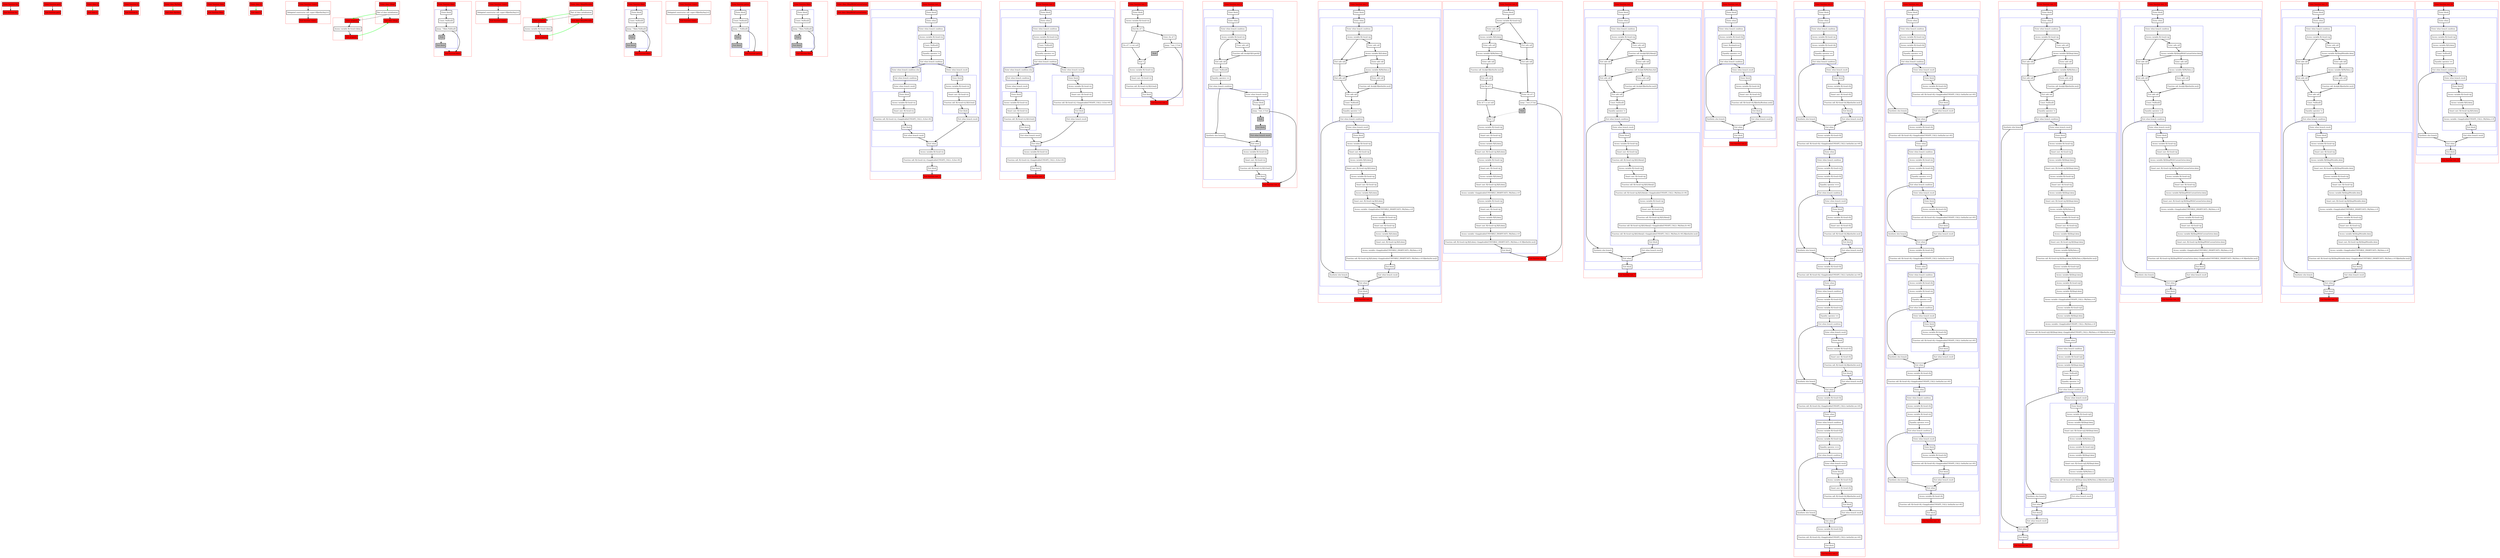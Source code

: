 digraph nullability_kt {
    graph [nodesep=3]
    node [shape=box penwidth=2]
    edge [penwidth=2]

    subgraph cluster_0 {
        color=red
        0 [label="Enter function foo" style="filled" fillcolor=red];
        1 [label="Exit function foo" style="filled" fillcolor=red];
    }
    0 -> {1};

    subgraph cluster_1 {
        color=red
        2 [label="Enter function getA" style="filled" fillcolor=red];
        3 [label="Exit function getA" style="filled" fillcolor=red];
    }
    2 -> {3};

    subgraph cluster_2 {
        color=red
        4 [label="Enter class A" style="filled" fillcolor=red];
        5 [label="Exit class A" style="filled" fillcolor=red];
    }
    4 -> {5} [color=green];

    subgraph cluster_3 {
        color=red
        6 [label="Enter function fs" style="filled" fillcolor=red];
        7 [label="Exit function fs" style="filled" fillcolor=red];
    }
    6 -> {7};

    subgraph cluster_4 {
        color=red
        8 [label="Enter class MyData" style="filled" fillcolor=red];
        9 [label="Exit class MyData" style="filled" fillcolor=red];
    }
    8 -> {9} [color=green];

    subgraph cluster_5 {
        color=red
        10 [label="Enter function fdata" style="filled" fillcolor=red];
        11 [label="Exit function fdata" style="filled" fillcolor=red];
    }
    10 -> {11};

    subgraph cluster_6 {
        color=red
        12 [label="Enter class Q" style="filled" fillcolor=red];
        13 [label="Exit class Q" style="filled" fillcolor=red];
    }
    12 -> {13} [color=green];

    subgraph cluster_7 {
        color=red
        14 [label="Enter function <init>" style="filled" fillcolor=red];
        15 [label="Delegated constructor call: super<R|kotlin/Any|>()"];
        16 [label="Exit function <init>" style="filled" fillcolor=red];
    }
    14 -> {15};
    15 -> {16};

    subgraph cluster_8 {
        color=red
        17 [label="Enter property" style="filled" fillcolor=red];
        18 [label="Access variable R|<local>/data|"];
        19 [label="Exit property" style="filled" fillcolor=red];
    }
    17 -> {18};
    18 -> {19};
    19 -> {29} [color=green];

    subgraph cluster_9 {
        color=red
        20 [label="Enter function fdata" style="filled" fillcolor=red];
        subgraph cluster_10 {
            color=blue
            21 [label="Enter block"];
            22 [label="Const: Null(null)"];
            23 [label="Jump: ^fdata Null(null)"];
            24 [label="Stub" style="filled" fillcolor=gray];
            25 [label="Exit block" style="filled" fillcolor=gray];
        }
        26 [label="Exit function fdata" style="filled" fillcolor=red];
    }
    20 -> {21};
    21 -> {22};
    22 -> {23};
    23 -> {26};
    23 -> {24} [style=dotted];
    24 -> {25} [style=dotted];
    25 -> {26} [style=dotted];

    subgraph cluster_11 {
        color=red
        27 [label="Enter class QImpl" style="filled" fillcolor=red];
        28 [label="Part of class initialization"];
        29 [label="Exit class QImpl" style="filled" fillcolor=red];
    }
    27 -> {28} [color=green];
    28 -> {29} [style=dotted];
    28 -> {17} [color=green];
    28 -> {17} [style=dashed];

    subgraph cluster_12 {
        color=red
        30 [label="Enter function <init>" style="filled" fillcolor=red];
        31 [label="Delegated constructor call: super<R|kotlin/Any|>()"];
        32 [label="Exit function <init>" style="filled" fillcolor=red];
    }
    30 -> {31};
    31 -> {32};

    subgraph cluster_13 {
        color=red
        33 [label="Enter property" style="filled" fillcolor=red];
        34 [label="Access variable R|<local>/data|"];
        35 [label="Exit property" style="filled" fillcolor=red];
    }
    33 -> {34};
    34 -> {35};
    35 -> {45} [color=green];

    subgraph cluster_14 {
        color=red
        36 [label="Enter function fdata" style="filled" fillcolor=red];
        subgraph cluster_15 {
            color=blue
            37 [label="Enter block"];
            38 [label="Const: Null(null)"];
            39 [label="Jump: ^fdata Null(null)"];
            40 [label="Stub" style="filled" fillcolor=gray];
            41 [label="Exit block" style="filled" fillcolor=gray];
        }
        42 [label="Exit function fdata" style="filled" fillcolor=red];
    }
    36 -> {37};
    37 -> {38};
    38 -> {39};
    39 -> {42};
    39 -> {40} [style=dotted];
    40 -> {41} [style=dotted];
    41 -> {42} [style=dotted];

    subgraph cluster_16 {
        color=red
        43 [label="Enter class QImplMutable" style="filled" fillcolor=red];
        44 [label="Part of class initialization"];
        45 [label="Exit class QImplMutable" style="filled" fillcolor=red];
    }
    43 -> {44} [color=green];
    44 -> {45} [style=dotted];
    44 -> {33} [color=green];
    44 -> {33} [style=dashed];

    subgraph cluster_17 {
        color=red
        46 [label="Enter function <init>" style="filled" fillcolor=red];
        47 [label="Delegated constructor call: super<R|kotlin/Any|>()"];
        48 [label="Exit function <init>" style="filled" fillcolor=red];
    }
    46 -> {47};
    47 -> {48};

    subgraph cluster_18 {
        color=red
        49 [label="Enter function getter" style="filled" fillcolor=red];
        subgraph cluster_19 {
            color=blue
            50 [label="Enter block"];
            51 [label="Const: Null(null)"];
            52 [label="Jump: ^ Null(null)"];
            53 [label="Stub" style="filled" fillcolor=gray];
            54 [label="Exit block" style="filled" fillcolor=gray];
        }
        55 [label="Exit function getter" style="filled" fillcolor=red];
    }
    49 -> {50};
    50 -> {51};
    51 -> {52};
    52 -> {55};
    52 -> {53} [style=dotted];
    53 -> {54} [style=dotted];
    54 -> {55} [style=dotted];

    subgraph cluster_20 {
        color=red
        56 [label="Enter function fdata" style="filled" fillcolor=red];
        subgraph cluster_21 {
            color=blue
            57 [label="Enter block"];
            58 [label="Const: Null(null)"];
            59 [label="Jump: ^fdata Null(null)"];
            60 [label="Stub" style="filled" fillcolor=gray];
            61 [label="Exit block" style="filled" fillcolor=gray];
        }
        62 [label="Exit function fdata" style="filled" fillcolor=red];
    }
    56 -> {57};
    57 -> {58};
    58 -> {59};
    59 -> {62};
    59 -> {60} [style=dotted];
    60 -> {61} [style=dotted];
    61 -> {62} [style=dotted];

    subgraph cluster_22 {
        color=red
        63 [label="Enter class QImplWithCustomGetter" style="filled" fillcolor=red];
        64 [label="Exit class QImplWithCustomGetter" style="filled" fillcolor=red];
    }
    63 -> {64} [color=green];

    subgraph cluster_23 {
        color=red
        65 [label="Enter function test_1" style="filled" fillcolor=red];
        subgraph cluster_24 {
            color=blue
            66 [label="Enter block"];
            subgraph cluster_25 {
                color=blue
                67 [label="Enter when"];
                subgraph cluster_26 {
                    color=blue
                    68 [label="Enter when branch condition "];
                    69 [label="Access variable R|<local>/x|"];
                    70 [label="Const: Null(null)"];
                    71 [label="Equality operator !="];
                    72 [label="Exit when branch condition"];
                }
                subgraph cluster_27 {
                    color=blue
                    73 [label="Enter when branch condition else"];
                    74 [label="Exit when branch condition"];
                }
                75 [label="Enter when branch result"];
                subgraph cluster_28 {
                    color=blue
                    76 [label="Enter block"];
                    77 [label="Access variable R|<local>/x|"];
                    78 [label="Smart cast: R|<local>/x|"];
                    79 [label="Function call: R|<local>/x|.<Inapplicable(UNSAFE_CALL): /A.foo>#()"];
                    80 [label="Exit block"];
                }
                81 [label="Exit when branch result"];
                82 [label="Enter when branch result"];
                subgraph cluster_29 {
                    color=blue
                    83 [label="Enter block"];
                    84 [label="Access variable R|<local>/x|"];
                    85 [label="Smart cast: R|<local>/x|"];
                    86 [label="Function call: R|<local>/x|.R|/A.foo|()"];
                    87 [label="Exit block"];
                }
                88 [label="Exit when branch result"];
                89 [label="Exit when"];
            }
            90 [label="Access variable R|<local>/x|"];
            91 [label="Function call: R|<local>/x|.<Inapplicable(UNSAFE_CALL): /A.foo>#()"];
            92 [label="Exit block"];
        }
        93 [label="Exit function test_1" style="filled" fillcolor=red];
    }
    65 -> {66};
    66 -> {67};
    67 -> {68};
    68 -> {69};
    69 -> {70};
    70 -> {71};
    71 -> {72};
    72 -> {82 73};
    73 -> {74};
    74 -> {75};
    75 -> {76};
    76 -> {77};
    77 -> {78};
    78 -> {79};
    79 -> {80};
    80 -> {81};
    81 -> {89};
    82 -> {83};
    83 -> {84};
    84 -> {85};
    85 -> {86};
    86 -> {87};
    87 -> {88};
    88 -> {89};
    89 -> {90};
    90 -> {91};
    91 -> {92};
    92 -> {93};

    subgraph cluster_30 {
        color=red
        94 [label="Enter function test_2" style="filled" fillcolor=red];
        subgraph cluster_31 {
            color=blue
            95 [label="Enter block"];
            subgraph cluster_32 {
                color=blue
                96 [label="Enter when"];
                subgraph cluster_33 {
                    color=blue
                    97 [label="Enter when branch condition "];
                    98 [label="Access variable R|<local>/x|"];
                    99 [label="Const: Null(null)"];
                    100 [label="Equality operator =="];
                    101 [label="Exit when branch condition"];
                }
                subgraph cluster_34 {
                    color=blue
                    102 [label="Enter when branch condition else"];
                    103 [label="Exit when branch condition"];
                }
                104 [label="Enter when branch result"];
                subgraph cluster_35 {
                    color=blue
                    105 [label="Enter block"];
                    106 [label="Access variable R|<local>/x|"];
                    107 [label="Smart cast: R|<local>/x|"];
                    108 [label="Function call: R|<local>/x|.R|/A.foo|()"];
                    109 [label="Exit block"];
                }
                110 [label="Exit when branch result"];
                111 [label="Enter when branch result"];
                subgraph cluster_36 {
                    color=blue
                    112 [label="Enter block"];
                    113 [label="Access variable R|<local>/x|"];
                    114 [label="Smart cast: R|<local>/x|"];
                    115 [label="Function call: R|<local>/x|.<Inapplicable(UNSAFE_CALL): /A.foo>#()"];
                    116 [label="Exit block"];
                }
                117 [label="Exit when branch result"];
                118 [label="Exit when"];
            }
            119 [label="Access variable R|<local>/x|"];
            120 [label="Function call: R|<local>/x|.<Inapplicable(UNSAFE_CALL): /A.foo>#()"];
            121 [label="Exit block"];
        }
        122 [label="Exit function test_2" style="filled" fillcolor=red];
    }
    94 -> {95};
    95 -> {96};
    96 -> {97};
    97 -> {98};
    98 -> {99};
    99 -> {100};
    100 -> {101};
    101 -> {111 102};
    102 -> {103};
    103 -> {104};
    104 -> {105};
    105 -> {106};
    106 -> {107};
    107 -> {108};
    108 -> {109};
    109 -> {110};
    110 -> {118};
    111 -> {112};
    112 -> {113};
    113 -> {114};
    114 -> {115};
    115 -> {116};
    116 -> {117};
    117 -> {118};
    118 -> {119};
    119 -> {120};
    120 -> {121};
    121 -> {122};

    subgraph cluster_37 {
        color=red
        123 [label="Enter function test_3" style="filled" fillcolor=red];
        subgraph cluster_38 {
            color=blue
            124 [label="Enter block"];
            125 [label="Access variable R|<local>/x|"];
            126 [label="Exit lhs of ?:"];
            127 [label="Enter rhs of ?:"];
            128 [label="Jump: ^test_3 Unit"];
            129 [label="Stub" style="filled" fillcolor=gray];
            130 [label="Lhs of ?: is not null"];
            131 [label="Exit ?:"];
            132 [label="Access variable R|<local>/x|"];
            133 [label="Smart cast: R|<local>/x|"];
            134 [label="Function call: R|<local>/x|.R|/A.foo|()"];
            135 [label="Exit block"];
        }
        136 [label="Exit function test_3" style="filled" fillcolor=red];
    }
    123 -> {124};
    124 -> {125};
    125 -> {126};
    126 -> {130 127};
    127 -> {128};
    128 -> {136};
    128 -> {129} [style=dotted];
    129 -> {131} [style=dotted];
    130 -> {131};
    131 -> {132};
    132 -> {133};
    133 -> {134};
    134 -> {135};
    135 -> {136};

    subgraph cluster_39 {
        color=red
        137 [label="Enter function test_4" style="filled" fillcolor=red];
        subgraph cluster_40 {
            color=blue
            138 [label="Enter block"];
            subgraph cluster_41 {
                color=blue
                139 [label="Enter when"];
                subgraph cluster_42 {
                    color=blue
                    140 [label="Enter when branch condition "];
                    141 [label="Access variable R|<local>/x|"];
                    142 [label="Enter safe call"];
                    143 [label="Function call: $subj$.R|/A.getA|()"];
                    144 [label="Exit safe call"];
                    145 [label="Const: Null(null)"];
                    146 [label="Equality operator =="];
                    147 [label="Exit when branch condition"];
                }
                148 [label="Synthetic else branch"];
                149 [label="Enter when branch result"];
                subgraph cluster_43 {
                    color=blue
                    150 [label="Enter block"];
                    151 [label="Jump: ^test_4 Unit"];
                    152 [label="Stub" style="filled" fillcolor=gray];
                    153 [label="Exit block" style="filled" fillcolor=gray];
                }
                154 [label="Exit when branch result" style="filled" fillcolor=gray];
                155 [label="Exit when"];
            }
            156 [label="Access variable R|<local>/x|"];
            157 [label="Smart cast: R|<local>/x|"];
            158 [label="Function call: R|<local>/x|.R|/A.foo|()"];
            159 [label="Exit block"];
        }
        160 [label="Exit function test_4" style="filled" fillcolor=red];
    }
    137 -> {138};
    138 -> {139};
    139 -> {140};
    140 -> {141};
    141 -> {142 144};
    142 -> {143};
    143 -> {144};
    144 -> {145};
    145 -> {146};
    146 -> {147};
    147 -> {149 148};
    148 -> {155};
    149 -> {150};
    150 -> {151};
    151 -> {160};
    151 -> {152} [style=dotted];
    152 -> {153} [style=dotted];
    153 -> {154} [style=dotted];
    154 -> {155} [style=dotted];
    155 -> {156};
    156 -> {157};
    157 -> {158};
    158 -> {159};
    159 -> {160};

    subgraph cluster_44 {
        color=red
        161 [label="Enter function test_5" style="filled" fillcolor=red];
        subgraph cluster_45 {
            color=blue
            162 [label="Enter block"];
            subgraph cluster_46 {
                color=blue
                163 [label="Enter when"];
                subgraph cluster_47 {
                    color=blue
                    164 [label="Enter when branch condition "];
                    165 [label="Access variable R|<local>/q|"];
                    166 [label="Enter safe call"];
                    167 [label="Access variable R|/Q.data|"];
                    168 [label="Enter safe call"];
                    169 [label="Access variable R|/MyData.s|"];
                    170 [label="Enter safe call"];
                    171 [label="Function call: $subj$.R|kotlin/Int.inc|()"];
                    172 [label="Exit safe call"];
                    173 [label="Exit safe call"];
                    174 [label="Exit safe call"];
                    175 [label="Const: Null(null)"];
                    176 [label="Equality operator !="];
                    177 [label="Exit when branch condition"];
                }
                178 [label="Synthetic else branch"];
                179 [label="Enter when branch result"];
                subgraph cluster_48 {
                    color=blue
                    180 [label="Enter block"];
                    181 [label="Access variable R|<local>/q|"];
                    182 [label="Smart cast: R|<local>/q|"];
                    183 [label="Access variable R|/Q.data|"];
                    184 [label="Smart cast: R|<local>/q|.R|/Q.data|"];
                    185 [label="Access variable R|<local>/q|"];
                    186 [label="Smart cast: R|<local>/q|"];
                    187 [label="Access variable R|/Q.data|"];
                    188 [label="Smart cast: R|<local>/q|.R|/Q.data|"];
                    189 [label="Access variable <Inapplicable(UNSTABLE_SMARTCAST): /MyData.s>#"];
                    190 [label="Access variable R|<local>/q|"];
                    191 [label="Smart cast: R|<local>/q|"];
                    192 [label="Access variable R|/Q.data|"];
                    193 [label="Smart cast: R|<local>/q|.R|/Q.data|"];
                    194 [label="Access variable <Inapplicable(UNSTABLE_SMARTCAST): /MyData.s>#"];
                    195 [label="Function call: R|<local>/q|.R|/Q.data|.<Inapplicable(UNSTABLE_SMARTCAST): /MyData.s>#.R|kotlin/Int.inc|()"];
                    196 [label="Exit block"];
                }
                197 [label="Exit when branch result"];
                198 [label="Exit when"];
            }
            199 [label="Exit block"];
        }
        200 [label="Exit function test_5" style="filled" fillcolor=red];
    }
    161 -> {162};
    162 -> {163};
    163 -> {164};
    164 -> {165};
    165 -> {166 172};
    166 -> {167};
    167 -> {172 168};
    168 -> {169};
    169 -> {173 170};
    170 -> {171};
    171 -> {174};
    172 -> {173};
    173 -> {174};
    174 -> {175};
    175 -> {176};
    176 -> {177};
    177 -> {179 178};
    178 -> {198};
    179 -> {180};
    180 -> {181};
    181 -> {182};
    182 -> {183};
    183 -> {184};
    184 -> {185};
    185 -> {186};
    186 -> {187};
    187 -> {188};
    188 -> {189};
    189 -> {190};
    190 -> {191};
    191 -> {192};
    192 -> {193};
    193 -> {194};
    194 -> {195};
    195 -> {196};
    196 -> {197};
    197 -> {198};
    198 -> {199};
    199 -> {200};

    subgraph cluster_49 {
        color=red
        201 [label="Enter function test_6" style="filled" fillcolor=red];
        subgraph cluster_50 {
            color=blue
            202 [label="Enter block"];
            203 [label="Access variable R|<local>/q|"];
            204 [label="Enter safe call"];
            205 [label="Access variable R|/Q.data|"];
            206 [label="Enter safe call"];
            207 [label="Access variable R|/MyData.s|"];
            208 [label="Enter safe call"];
            209 [label="Function call: $subj$.R|kotlin/Int.inc|()"];
            210 [label="Exit safe call"];
            211 [label="Exit lhs of ?:"];
            212 [label="Lhs of ?: is not null"];
            213 [label="Exit safe call"];
            214 [label="Exit safe call"];
            215 [label="Enter rhs of ?:"];
            216 [label="Jump: ^test_6 Unit"];
            217 [label="Stub" style="filled" fillcolor=gray];
            218 [label="Exit ?:"];
            219 [label="Access variable R|<local>/q|"];
            220 [label="Smart cast: R|<local>/q|"];
            221 [label="Access variable R|/Q.data|"];
            222 [label="Smart cast: R|<local>/q|.R|/Q.data|"];
            223 [label="Access variable R|<local>/q|"];
            224 [label="Smart cast: R|<local>/q|"];
            225 [label="Access variable R|/Q.data|"];
            226 [label="Smart cast: R|<local>/q|.R|/Q.data|"];
            227 [label="Access variable <Inapplicable(UNSTABLE_SMARTCAST): /MyData.s>#"];
            228 [label="Access variable R|<local>/q|"];
            229 [label="Smart cast: R|<local>/q|"];
            230 [label="Access variable R|/Q.data|"];
            231 [label="Smart cast: R|<local>/q|.R|/Q.data|"];
            232 [label="Access variable <Inapplicable(UNSTABLE_SMARTCAST): /MyData.s>#"];
            233 [label="Function call: R|<local>/q|.R|/Q.data|.<Inapplicable(UNSTABLE_SMARTCAST): /MyData.s>#.R|kotlin/Int.inc|()"];
            234 [label="Exit block"];
        }
        235 [label="Exit function test_6" style="filled" fillcolor=red];
    }
    201 -> {202};
    202 -> {203};
    203 -> {204 213};
    204 -> {205};
    205 -> {213 206};
    206 -> {207};
    207 -> {214 208};
    208 -> {209};
    209 -> {210};
    210 -> {211};
    211 -> {212 215};
    212 -> {218};
    213 -> {214};
    214 -> {215};
    215 -> {216};
    216 -> {235};
    216 -> {217} [style=dotted];
    217 -> {218} [style=dotted];
    218 -> {219};
    219 -> {220};
    220 -> {221};
    221 -> {222};
    222 -> {223};
    223 -> {224};
    224 -> {225};
    225 -> {226};
    226 -> {227};
    227 -> {228};
    228 -> {229};
    229 -> {230};
    230 -> {231};
    231 -> {232};
    232 -> {233};
    233 -> {234};
    234 -> {235};

    subgraph cluster_51 {
        color=red
        236 [label="Enter function test_7" style="filled" fillcolor=red];
        subgraph cluster_52 {
            color=blue
            237 [label="Enter block"];
            subgraph cluster_53 {
                color=blue
                238 [label="Enter when"];
                subgraph cluster_54 {
                    color=blue
                    239 [label="Enter when branch condition "];
                    240 [label="Access variable R|<local>/q|"];
                    241 [label="Enter safe call"];
                    242 [label="Function call: $subj$.R|/Q.fdata|()"];
                    243 [label="Enter safe call"];
                    244 [label="Function call: $subj$.R|/MyData.fs|()"];
                    245 [label="Enter safe call"];
                    246 [label="Function call: $subj$.R|kotlin/Int.inc|()"];
                    247 [label="Exit safe call"];
                    248 [label="Exit safe call"];
                    249 [label="Exit safe call"];
                    250 [label="Const: Null(null)"];
                    251 [label="Equality operator !="];
                    252 [label="Exit when branch condition"];
                }
                253 [label="Synthetic else branch"];
                254 [label="Enter when branch result"];
                subgraph cluster_55 {
                    color=blue
                    255 [label="Enter block"];
                    256 [label="Access variable R|<local>/q|"];
                    257 [label="Smart cast: R|<local>/q|"];
                    258 [label="Function call: R|<local>/q|.R|/Q.fdata|()"];
                    259 [label="Access variable R|<local>/q|"];
                    260 [label="Smart cast: R|<local>/q|"];
                    261 [label="Function call: R|<local>/q|.R|/Q.fdata|()"];
                    262 [label="Function call: R|<local>/q|.R|/Q.fdata|().<Inapplicable(UNSAFE_CALL): /MyData.fs>#()"];
                    263 [label="Access variable R|<local>/q|"];
                    264 [label="Smart cast: R|<local>/q|"];
                    265 [label="Function call: R|<local>/q|.R|/Q.fdata|()"];
                    266 [label="Function call: R|<local>/q|.R|/Q.fdata|().<Inapplicable(UNSAFE_CALL): /MyData.fs>#()"];
                    267 [label="Function call: R|<local>/q|.R|/Q.fdata|().<Inapplicable(UNSAFE_CALL): /MyData.fs>#().R|kotlin/Int.inc|()"];
                    268 [label="Exit block"];
                }
                269 [label="Exit when branch result"];
                270 [label="Exit when"];
            }
            271 [label="Exit block"];
        }
        272 [label="Exit function test_7" style="filled" fillcolor=red];
    }
    236 -> {237};
    237 -> {238};
    238 -> {239};
    239 -> {240};
    240 -> {241 247};
    241 -> {242};
    242 -> {247 243};
    243 -> {244};
    244 -> {248 245};
    245 -> {246};
    246 -> {249};
    247 -> {248};
    248 -> {249};
    249 -> {250};
    250 -> {251};
    251 -> {252};
    252 -> {254 253};
    253 -> {270};
    254 -> {255};
    255 -> {256};
    256 -> {257};
    257 -> {258};
    258 -> {259};
    259 -> {260};
    260 -> {261};
    261 -> {262};
    262 -> {263};
    263 -> {264};
    264 -> {265};
    265 -> {266};
    266 -> {267};
    267 -> {268};
    268 -> {269};
    269 -> {270};
    270 -> {271};
    271 -> {272};

    subgraph cluster_56 {
        color=red
        273 [label="Enter function test_8" style="filled" fillcolor=red];
        subgraph cluster_57 {
            color=blue
            274 [label="Enter block"];
            subgraph cluster_58 {
                color=blue
                275 [label="Enter when"];
                subgraph cluster_59 {
                    color=blue
                    276 [label="Enter when branch condition "];
                    277 [label="Access variable R|<local>/b|"];
                    278 [label="Const: Boolean(true)"];
                    279 [label="Equality operator =="];
                    280 [label="Exit when branch condition"];
                }
                281 [label="Synthetic else branch"];
                282 [label="Enter when branch result"];
                subgraph cluster_60 {
                    color=blue
                    283 [label="Enter block"];
                    284 [label="Access variable R|<local>/b|"];
                    285 [label="Smart cast: R|<local>/b|"];
                    286 [label="Function call: R|<local>/b|.R|kotlin/Boolean.not|()"];
                    287 [label="Exit block"];
                }
                288 [label="Exit when branch result"];
                289 [label="Exit when"];
            }
            290 [label="Exit block"];
        }
        291 [label="Exit function test_8" style="filled" fillcolor=red];
    }
    273 -> {274};
    274 -> {275};
    275 -> {276};
    276 -> {277};
    277 -> {278};
    278 -> {279};
    279 -> {280};
    280 -> {282 281};
    281 -> {289};
    282 -> {283};
    283 -> {284};
    284 -> {285};
    285 -> {286};
    286 -> {287};
    287 -> {288};
    288 -> {289};
    289 -> {290};
    290 -> {291};

    subgraph cluster_61 {
        color=red
        292 [label="Enter function test_9" style="filled" fillcolor=red];
        subgraph cluster_62 {
            color=blue
            293 [label="Enter block"];
            subgraph cluster_63 {
                color=blue
                294 [label="Enter when"];
                subgraph cluster_64 {
                    color=blue
                    295 [label="Enter when branch condition "];
                    296 [label="Access variable R|<local>/a|"];
                    297 [label="Access variable R|<local>/b|"];
                    298 [label="Equality operator =="];
                    299 [label="Exit when branch condition"];
                }
                300 [label="Synthetic else branch"];
                301 [label="Enter when branch result"];
                subgraph cluster_65 {
                    color=blue
                    302 [label="Enter block"];
                    303 [label="Access variable R|<local>/b|"];
                    304 [label="Smart cast: R|<local>/b|"];
                    305 [label="Function call: R|<local>/b|.R|kotlin/Int.inc|()"];
                    306 [label="Exit block"];
                }
                307 [label="Exit when branch result"];
                308 [label="Exit when"];
            }
            309 [label="Access variable R|<local>/b|"];
            310 [label="Function call: R|<local>/b|.<Inapplicable(UNSAFE_CALL): kotlin/Int.inc>#()"];
            subgraph cluster_66 {
                color=blue
                311 [label="Enter when"];
                subgraph cluster_67 {
                    color=blue
                    312 [label="Enter when branch condition "];
                    313 [label="Access variable R|<local>/a|"];
                    314 [label="Access variable R|<local>/b|"];
                    315 [label="Equality operator ==="];
                    316 [label="Exit when branch condition"];
                }
                317 [label="Synthetic else branch"];
                318 [label="Enter when branch result"];
                subgraph cluster_68 {
                    color=blue
                    319 [label="Enter block"];
                    320 [label="Access variable R|<local>/b|"];
                    321 [label="Smart cast: R|<local>/b|"];
                    322 [label="Function call: R|<local>/b|.R|kotlin/Int.inc|()"];
                    323 [label="Exit block"];
                }
                324 [label="Exit when branch result"];
                325 [label="Exit when"];
            }
            326 [label="Access variable R|<local>/b|"];
            327 [label="Function call: R|<local>/b|.<Inapplicable(UNSAFE_CALL): kotlin/Int.inc>#()"];
            subgraph cluster_69 {
                color=blue
                328 [label="Enter when"];
                subgraph cluster_70 {
                    color=blue
                    329 [label="Enter when branch condition "];
                    330 [label="Access variable R|<local>/b|"];
                    331 [label="Access variable R|<local>/a|"];
                    332 [label="Equality operator =="];
                    333 [label="Exit when branch condition"];
                }
                334 [label="Synthetic else branch"];
                335 [label="Enter when branch result"];
                subgraph cluster_71 {
                    color=blue
                    336 [label="Enter block"];
                    337 [label="Access variable R|<local>/b|"];
                    338 [label="Smart cast: R|<local>/b|"];
                    339 [label="Function call: R|<local>/b|.R|kotlin/Int.inc|()"];
                    340 [label="Exit block"];
                }
                341 [label="Exit when branch result"];
                342 [label="Exit when"];
            }
            343 [label="Access variable R|<local>/b|"];
            344 [label="Function call: R|<local>/b|.<Inapplicable(UNSAFE_CALL): kotlin/Int.inc>#()"];
            subgraph cluster_72 {
                color=blue
                345 [label="Enter when"];
                subgraph cluster_73 {
                    color=blue
                    346 [label="Enter when branch condition "];
                    347 [label="Access variable R|<local>/b|"];
                    348 [label="Access variable R|<local>/a|"];
                    349 [label="Equality operator ==="];
                    350 [label="Exit when branch condition"];
                }
                351 [label="Synthetic else branch"];
                352 [label="Enter when branch result"];
                subgraph cluster_74 {
                    color=blue
                    353 [label="Enter block"];
                    354 [label="Access variable R|<local>/b|"];
                    355 [label="Smart cast: R|<local>/b|"];
                    356 [label="Function call: R|<local>/b|.R|kotlin/Int.inc|()"];
                    357 [label="Exit block"];
                }
                358 [label="Exit when branch result"];
                359 [label="Exit when"];
            }
            360 [label="Access variable R|<local>/b|"];
            361 [label="Function call: R|<local>/b|.<Inapplicable(UNSAFE_CALL): kotlin/Int.inc>#()"];
            362 [label="Exit block"];
        }
        363 [label="Exit function test_9" style="filled" fillcolor=red];
    }
    292 -> {293};
    293 -> {294};
    294 -> {295};
    295 -> {296};
    296 -> {297};
    297 -> {298};
    298 -> {299};
    299 -> {301 300};
    300 -> {308};
    301 -> {302};
    302 -> {303};
    303 -> {304};
    304 -> {305};
    305 -> {306};
    306 -> {307};
    307 -> {308};
    308 -> {309};
    309 -> {310};
    310 -> {311};
    311 -> {312};
    312 -> {313};
    313 -> {314};
    314 -> {315};
    315 -> {316};
    316 -> {318 317};
    317 -> {325};
    318 -> {319};
    319 -> {320};
    320 -> {321};
    321 -> {322};
    322 -> {323};
    323 -> {324};
    324 -> {325};
    325 -> {326};
    326 -> {327};
    327 -> {328};
    328 -> {329};
    329 -> {330};
    330 -> {331};
    331 -> {332};
    332 -> {333};
    333 -> {335 334};
    334 -> {342};
    335 -> {336};
    336 -> {337};
    337 -> {338};
    338 -> {339};
    339 -> {340};
    340 -> {341};
    341 -> {342};
    342 -> {343};
    343 -> {344};
    344 -> {345};
    345 -> {346};
    346 -> {347};
    347 -> {348};
    348 -> {349};
    349 -> {350};
    350 -> {352 351};
    351 -> {359};
    352 -> {353};
    353 -> {354};
    354 -> {355};
    355 -> {356};
    356 -> {357};
    357 -> {358};
    358 -> {359};
    359 -> {360};
    360 -> {361};
    361 -> {362};
    362 -> {363};

    subgraph cluster_75 {
        color=red
        364 [label="Enter function test_10" style="filled" fillcolor=red];
        subgraph cluster_76 {
            color=blue
            365 [label="Enter block"];
            subgraph cluster_77 {
                color=blue
                366 [label="Enter when"];
                subgraph cluster_78 {
                    color=blue
                    367 [label="Enter when branch condition "];
                    368 [label="Access variable R|<local>/a|"];
                    369 [label="Access variable R|<local>/b|"];
                    370 [label="Equality operator =="];
                    371 [label="Exit when branch condition"];
                }
                372 [label="Synthetic else branch"];
                373 [label="Enter when branch result"];
                subgraph cluster_79 {
                    color=blue
                    374 [label="Enter block"];
                    375 [label="Access variable R|<local>/b|"];
                    376 [label="Function call: R|<local>/b|.<Inapplicable(UNSAFE_CALL): kotlin/Int.inc>#()"];
                    377 [label="Exit block"];
                }
                378 [label="Exit when branch result"];
                379 [label="Exit when"];
            }
            380 [label="Access variable R|<local>/b|"];
            381 [label="Function call: R|<local>/b|.<Inapplicable(UNSAFE_CALL): kotlin/Int.inc>#()"];
            subgraph cluster_80 {
                color=blue
                382 [label="Enter when"];
                subgraph cluster_81 {
                    color=blue
                    383 [label="Enter when branch condition "];
                    384 [label="Access variable R|<local>/a|"];
                    385 [label="Access variable R|<local>/b|"];
                    386 [label="Equality operator ==="];
                    387 [label="Exit when branch condition"];
                }
                388 [label="Synthetic else branch"];
                389 [label="Enter when branch result"];
                subgraph cluster_82 {
                    color=blue
                    390 [label="Enter block"];
                    391 [label="Access variable R|<local>/b|"];
                    392 [label="Function call: R|<local>/b|.<Inapplicable(UNSAFE_CALL): kotlin/Int.inc>#()"];
                    393 [label="Exit block"];
                }
                394 [label="Exit when branch result"];
                395 [label="Exit when"];
            }
            396 [label="Access variable R|<local>/b|"];
            397 [label="Function call: R|<local>/b|.<Inapplicable(UNSAFE_CALL): kotlin/Int.inc>#()"];
            subgraph cluster_83 {
                color=blue
                398 [label="Enter when"];
                subgraph cluster_84 {
                    color=blue
                    399 [label="Enter when branch condition "];
                    400 [label="Access variable R|<local>/b|"];
                    401 [label="Access variable R|<local>/a|"];
                    402 [label="Equality operator =="];
                    403 [label="Exit when branch condition"];
                }
                404 [label="Synthetic else branch"];
                405 [label="Enter when branch result"];
                subgraph cluster_85 {
                    color=blue
                    406 [label="Enter block"];
                    407 [label="Access variable R|<local>/b|"];
                    408 [label="Function call: R|<local>/b|.<Inapplicable(UNSAFE_CALL): kotlin/Int.inc>#()"];
                    409 [label="Exit block"];
                }
                410 [label="Exit when branch result"];
                411 [label="Exit when"];
            }
            412 [label="Access variable R|<local>/b|"];
            413 [label="Function call: R|<local>/b|.<Inapplicable(UNSAFE_CALL): kotlin/Int.inc>#()"];
            subgraph cluster_86 {
                color=blue
                414 [label="Enter when"];
                subgraph cluster_87 {
                    color=blue
                    415 [label="Enter when branch condition "];
                    416 [label="Access variable R|<local>/b|"];
                    417 [label="Access variable R|<local>/a|"];
                    418 [label="Equality operator ==="];
                    419 [label="Exit when branch condition"];
                }
                420 [label="Synthetic else branch"];
                421 [label="Enter when branch result"];
                subgraph cluster_88 {
                    color=blue
                    422 [label="Enter block"];
                    423 [label="Access variable R|<local>/b|"];
                    424 [label="Function call: R|<local>/b|.<Inapplicable(UNSAFE_CALL): kotlin/Int.inc>#()"];
                    425 [label="Exit block"];
                }
                426 [label="Exit when branch result"];
                427 [label="Exit when"];
            }
            428 [label="Access variable R|<local>/b|"];
            429 [label="Function call: R|<local>/b|.<Inapplicable(UNSAFE_CALL): kotlin/Int.inc>#()"];
            430 [label="Exit block"];
        }
        431 [label="Exit function test_10" style="filled" fillcolor=red];
    }
    364 -> {365};
    365 -> {366};
    366 -> {367};
    367 -> {368};
    368 -> {369};
    369 -> {370};
    370 -> {371};
    371 -> {373 372};
    372 -> {379};
    373 -> {374};
    374 -> {375};
    375 -> {376};
    376 -> {377};
    377 -> {378};
    378 -> {379};
    379 -> {380};
    380 -> {381};
    381 -> {382};
    382 -> {383};
    383 -> {384};
    384 -> {385};
    385 -> {386};
    386 -> {387};
    387 -> {389 388};
    388 -> {395};
    389 -> {390};
    390 -> {391};
    391 -> {392};
    392 -> {393};
    393 -> {394};
    394 -> {395};
    395 -> {396};
    396 -> {397};
    397 -> {398};
    398 -> {399};
    399 -> {400};
    400 -> {401};
    401 -> {402};
    402 -> {403};
    403 -> {405 404};
    404 -> {411};
    405 -> {406};
    406 -> {407};
    407 -> {408};
    408 -> {409};
    409 -> {410};
    410 -> {411};
    411 -> {412};
    412 -> {413};
    413 -> {414};
    414 -> {415};
    415 -> {416};
    416 -> {417};
    417 -> {418};
    418 -> {419};
    419 -> {421 420};
    420 -> {427};
    421 -> {422};
    422 -> {423};
    423 -> {424};
    424 -> {425};
    425 -> {426};
    426 -> {427};
    427 -> {428};
    428 -> {429};
    429 -> {430};
    430 -> {431};

    subgraph cluster_89 {
        color=red
        432 [label="Enter function test_11" style="filled" fillcolor=red];
        subgraph cluster_90 {
            color=blue
            433 [label="Enter block"];
            subgraph cluster_91 {
                color=blue
                434 [label="Enter when"];
                subgraph cluster_92 {
                    color=blue
                    435 [label="Enter when branch condition "];
                    436 [label="Access variable R|<local>/q|"];
                    437 [label="Enter safe call"];
                    438 [label="Access variable R|/QImpl.data|"];
                    439 [label="Enter safe call"];
                    440 [label="Access variable R|/MyData.s|"];
                    441 [label="Enter safe call"];
                    442 [label="Function call: $subj$.R|kotlin/Int.inc|()"];
                    443 [label="Exit safe call"];
                    444 [label="Exit safe call"];
                    445 [label="Exit safe call"];
                    446 [label="Const: Null(null)"];
                    447 [label="Equality operator !="];
                    448 [label="Exit when branch condition"];
                }
                449 [label="Synthetic else branch"];
                450 [label="Enter when branch result"];
                subgraph cluster_93 {
                    color=blue
                    451 [label="Enter block"];
                    452 [label="Access variable R|<local>/q|"];
                    453 [label="Smart cast: R|<local>/q|"];
                    454 [label="Access variable R|/QImpl.data|"];
                    455 [label="Smart cast: R|<local>/q|.R|/QImpl.data|"];
                    456 [label="Access variable R|<local>/q|"];
                    457 [label="Smart cast: R|<local>/q|"];
                    458 [label="Access variable R|/QImpl.data|"];
                    459 [label="Smart cast: R|<local>/q|.R|/QImpl.data|"];
                    460 [label="Access variable R|/MyData.s|"];
                    461 [label="Access variable R|<local>/q|"];
                    462 [label="Smart cast: R|<local>/q|"];
                    463 [label="Access variable R|/QImpl.data|"];
                    464 [label="Smart cast: R|<local>/q|.R|/QImpl.data|"];
                    465 [label="Access variable R|/MyData.s|"];
                    466 [label="Function call: R|<local>/q|.R|/QImpl.data|.R|/MyData.s|.R|kotlin/Int.inc|()"];
                    467 [label="Access variable R|<local>/q2|"];
                    468 [label="Access variable R|/QImpl.data|"];
                    469 [label="Access variable R|<local>/q2|"];
                    470 [label="Access variable R|/QImpl.data|"];
                    471 [label="Access variable <Inapplicable(UNSAFE_CALL): /MyData.s>#"];
                    472 [label="Access variable R|<local>/q2|"];
                    473 [label="Access variable R|/QImpl.data|"];
                    474 [label="Access variable <Inapplicable(UNSAFE_CALL): /MyData.s>#"];
                    475 [label="Function call: R|<local>/q2|.R|/QImpl.data|.<Inapplicable(UNSAFE_CALL): /MyData.s>#.R|kotlin/Int.inc|()"];
                    subgraph cluster_94 {
                        color=blue
                        476 [label="Enter when"];
                        subgraph cluster_95 {
                            color=blue
                            477 [label="Enter when branch condition "];
                            478 [label="Access variable R|<local>/q2|"];
                            479 [label="Access variable R|/QImpl.data|"];
                            480 [label="Const: Null(null)"];
                            481 [label="Equality operator !="];
                            482 [label="Exit when branch condition"];
                        }
                        483 [label="Synthetic else branch"];
                        484 [label="Enter when branch result"];
                        subgraph cluster_96 {
                            color=blue
                            485 [label="Enter block"];
                            486 [label="Access variable R|<local>/q2|"];
                            487 [label="Access variable R|/QImpl.data|"];
                            488 [label="Smart cast: R|<local>/q2|.R|/QImpl.data|"];
                            489 [label="Access variable R|/MyData.s|"];
                            490 [label="Access variable R|<local>/q2|"];
                            491 [label="Access variable R|/QImpl.data|"];
                            492 [label="Smart cast: R|<local>/q2|.R|/QImpl.data|"];
                            493 [label="Access variable R|/MyData.s|"];
                            494 [label="Function call: R|<local>/q2|.R|/QImpl.data|.R|/MyData.s|.R|kotlin/Int.inc|()"];
                            495 [label="Exit block"];
                        }
                        496 [label="Exit when branch result"];
                        497 [label="Exit when"];
                    }
                    498 [label="Exit block"];
                }
                499 [label="Exit when branch result"];
                500 [label="Exit when"];
            }
            501 [label="Exit block"];
        }
        502 [label="Exit function test_11" style="filled" fillcolor=red];
    }
    432 -> {433};
    433 -> {434};
    434 -> {435};
    435 -> {436};
    436 -> {437 443};
    437 -> {438};
    438 -> {443 439};
    439 -> {440};
    440 -> {444 441};
    441 -> {442};
    442 -> {445};
    443 -> {444};
    444 -> {445};
    445 -> {446};
    446 -> {447};
    447 -> {448};
    448 -> {450 449};
    449 -> {500};
    450 -> {451};
    451 -> {452};
    452 -> {453};
    453 -> {454};
    454 -> {455};
    455 -> {456};
    456 -> {457};
    457 -> {458};
    458 -> {459};
    459 -> {460};
    460 -> {461};
    461 -> {462};
    462 -> {463};
    463 -> {464};
    464 -> {465};
    465 -> {466};
    466 -> {467};
    467 -> {468};
    468 -> {469};
    469 -> {470};
    470 -> {471};
    471 -> {472};
    472 -> {473};
    473 -> {474};
    474 -> {475};
    475 -> {476};
    476 -> {477};
    477 -> {478};
    478 -> {479};
    479 -> {480};
    480 -> {481};
    481 -> {482};
    482 -> {484 483};
    483 -> {497};
    484 -> {485};
    485 -> {486};
    486 -> {487};
    487 -> {488};
    488 -> {489};
    489 -> {490};
    490 -> {491};
    491 -> {492};
    492 -> {493};
    493 -> {494};
    494 -> {495};
    495 -> {496};
    496 -> {497};
    497 -> {498};
    498 -> {499};
    499 -> {500};
    500 -> {501};
    501 -> {502};

    subgraph cluster_97 {
        color=red
        503 [label="Enter function test_12" style="filled" fillcolor=red];
        subgraph cluster_98 {
            color=blue
            504 [label="Enter block"];
            subgraph cluster_99 {
                color=blue
                505 [label="Enter when"];
                subgraph cluster_100 {
                    color=blue
                    506 [label="Enter when branch condition "];
                    507 [label="Access variable R|<local>/q|"];
                    508 [label="Enter safe call"];
                    509 [label="Access variable R|/QImplWithCustomGetter.data|"];
                    510 [label="Enter safe call"];
                    511 [label="Access variable R|/MyData.s|"];
                    512 [label="Enter safe call"];
                    513 [label="Function call: $subj$.R|kotlin/Int.inc|()"];
                    514 [label="Exit safe call"];
                    515 [label="Exit safe call"];
                    516 [label="Exit safe call"];
                    517 [label="Const: Null(null)"];
                    518 [label="Equality operator !="];
                    519 [label="Exit when branch condition"];
                }
                520 [label="Synthetic else branch"];
                521 [label="Enter when branch result"];
                subgraph cluster_101 {
                    color=blue
                    522 [label="Enter block"];
                    523 [label="Access variable R|<local>/q|"];
                    524 [label="Smart cast: R|<local>/q|"];
                    525 [label="Access variable R|/QImplWithCustomGetter.data|"];
                    526 [label="Smart cast: R|<local>/q|.R|/QImplWithCustomGetter.data|"];
                    527 [label="Access variable R|<local>/q|"];
                    528 [label="Smart cast: R|<local>/q|"];
                    529 [label="Access variable R|/QImplWithCustomGetter.data|"];
                    530 [label="Smart cast: R|<local>/q|.R|/QImplWithCustomGetter.data|"];
                    531 [label="Access variable <Inapplicable(UNSTABLE_SMARTCAST): /MyData.s>#"];
                    532 [label="Access variable R|<local>/q|"];
                    533 [label="Smart cast: R|<local>/q|"];
                    534 [label="Access variable R|/QImplWithCustomGetter.data|"];
                    535 [label="Smart cast: R|<local>/q|.R|/QImplWithCustomGetter.data|"];
                    536 [label="Access variable <Inapplicable(UNSTABLE_SMARTCAST): /MyData.s>#"];
                    537 [label="Function call: R|<local>/q|.R|/QImplWithCustomGetter.data|.<Inapplicable(UNSTABLE_SMARTCAST): /MyData.s>#.R|kotlin/Int.inc|()"];
                    538 [label="Exit block"];
                }
                539 [label="Exit when branch result"];
                540 [label="Exit when"];
            }
            541 [label="Exit block"];
        }
        542 [label="Exit function test_12" style="filled" fillcolor=red];
    }
    503 -> {504};
    504 -> {505};
    505 -> {506};
    506 -> {507};
    507 -> {508 514};
    508 -> {509};
    509 -> {514 510};
    510 -> {511};
    511 -> {515 512};
    512 -> {513};
    513 -> {516};
    514 -> {515};
    515 -> {516};
    516 -> {517};
    517 -> {518};
    518 -> {519};
    519 -> {521 520};
    520 -> {540};
    521 -> {522};
    522 -> {523};
    523 -> {524};
    524 -> {525};
    525 -> {526};
    526 -> {527};
    527 -> {528};
    528 -> {529};
    529 -> {530};
    530 -> {531};
    531 -> {532};
    532 -> {533};
    533 -> {534};
    534 -> {535};
    535 -> {536};
    536 -> {537};
    537 -> {538};
    538 -> {539};
    539 -> {540};
    540 -> {541};
    541 -> {542};

    subgraph cluster_102 {
        color=red
        543 [label="Enter function test_13" style="filled" fillcolor=red];
        subgraph cluster_103 {
            color=blue
            544 [label="Enter block"];
            subgraph cluster_104 {
                color=blue
                545 [label="Enter when"];
                subgraph cluster_105 {
                    color=blue
                    546 [label="Enter when branch condition "];
                    547 [label="Access variable R|<local>/q|"];
                    548 [label="Enter safe call"];
                    549 [label="Access variable R|/QImplMutable.data|"];
                    550 [label="Enter safe call"];
                    551 [label="Access variable R|/MyData.s|"];
                    552 [label="Enter safe call"];
                    553 [label="Function call: $subj$.R|kotlin/Int.inc|()"];
                    554 [label="Exit safe call"];
                    555 [label="Exit safe call"];
                    556 [label="Exit safe call"];
                    557 [label="Const: Null(null)"];
                    558 [label="Equality operator !="];
                    559 [label="Exit when branch condition"];
                }
                560 [label="Synthetic else branch"];
                561 [label="Enter when branch result"];
                subgraph cluster_106 {
                    color=blue
                    562 [label="Enter block"];
                    563 [label="Access variable R|<local>/q|"];
                    564 [label="Smart cast: R|<local>/q|"];
                    565 [label="Access variable R|/QImplMutable.data|"];
                    566 [label="Smart cast: R|<local>/q|.R|/QImplMutable.data|"];
                    567 [label="Access variable R|<local>/q|"];
                    568 [label="Smart cast: R|<local>/q|"];
                    569 [label="Access variable R|/QImplMutable.data|"];
                    570 [label="Smart cast: R|<local>/q|.R|/QImplMutable.data|"];
                    571 [label="Access variable <Inapplicable(UNSTABLE_SMARTCAST): /MyData.s>#"];
                    572 [label="Access variable R|<local>/q|"];
                    573 [label="Smart cast: R|<local>/q|"];
                    574 [label="Access variable R|/QImplMutable.data|"];
                    575 [label="Smart cast: R|<local>/q|.R|/QImplMutable.data|"];
                    576 [label="Access variable <Inapplicable(UNSTABLE_SMARTCAST): /MyData.s>#"];
                    577 [label="Function call: R|<local>/q|.R|/QImplMutable.data|.<Inapplicable(UNSTABLE_SMARTCAST): /MyData.s>#.R|kotlin/Int.inc|()"];
                    578 [label="Exit block"];
                }
                579 [label="Exit when branch result"];
                580 [label="Exit when"];
            }
            581 [label="Exit block"];
        }
        582 [label="Exit function test_13" style="filled" fillcolor=red];
    }
    543 -> {544};
    544 -> {545};
    545 -> {546};
    546 -> {547};
    547 -> {548 554};
    548 -> {549};
    549 -> {554 550};
    550 -> {551};
    551 -> {555 552};
    552 -> {553};
    553 -> {556};
    554 -> {555};
    555 -> {556};
    556 -> {557};
    557 -> {558};
    558 -> {559};
    559 -> {561 560};
    560 -> {580};
    561 -> {562};
    562 -> {563};
    563 -> {564};
    564 -> {565};
    565 -> {566};
    566 -> {567};
    567 -> {568};
    568 -> {569};
    569 -> {570};
    570 -> {571};
    571 -> {572};
    572 -> {573};
    573 -> {574};
    574 -> {575};
    575 -> {576};
    576 -> {577};
    577 -> {578};
    578 -> {579};
    579 -> {580};
    580 -> {581};
    581 -> {582};

    subgraph cluster_107 {
        color=red
        583 [label="Enter function test_14" style="filled" fillcolor=red];
        subgraph cluster_108 {
            color=blue
            584 [label="Enter block"];
            subgraph cluster_109 {
                color=blue
                585 [label="Enter when"];
                subgraph cluster_110 {
                    color=blue
                    586 [label="Enter when branch condition "];
                    587 [label="Access variable R|<local>/q|"];
                    588 [label="Access variable R|/Q.data|"];
                    589 [label="Const: Null(null)"];
                    590 [label="Equality operator =="];
                    591 [label="Exit when branch condition"];
                }
                592 [label="Synthetic else branch"];
                593 [label="Enter when branch result"];
                subgraph cluster_111 {
                    color=blue
                    594 [label="Enter block"];
                    595 [label="Access variable R|<local>/q|"];
                    596 [label="Access variable R|/Q.data|"];
                    597 [label="Smart cast: R|<local>/q|.R|/Q.data|"];
                    598 [label="Access variable <Inapplicable(UNSAFE_CALL): /MyData.s>#"];
                    599 [label="Exit block"];
                }
                600 [label="Exit when branch result"];
                601 [label="Exit when"];
            }
            602 [label="Exit block"];
        }
        603 [label="Exit function test_14" style="filled" fillcolor=red];
    }
    583 -> {584};
    584 -> {585};
    585 -> {586};
    586 -> {587};
    587 -> {588};
    588 -> {589};
    589 -> {590};
    590 -> {591};
    591 -> {593 592};
    592 -> {601};
    593 -> {594};
    594 -> {595};
    595 -> {596};
    596 -> {597};
    597 -> {598};
    598 -> {599};
    599 -> {600};
    600 -> {601};
    601 -> {602};
    602 -> {603};

}
